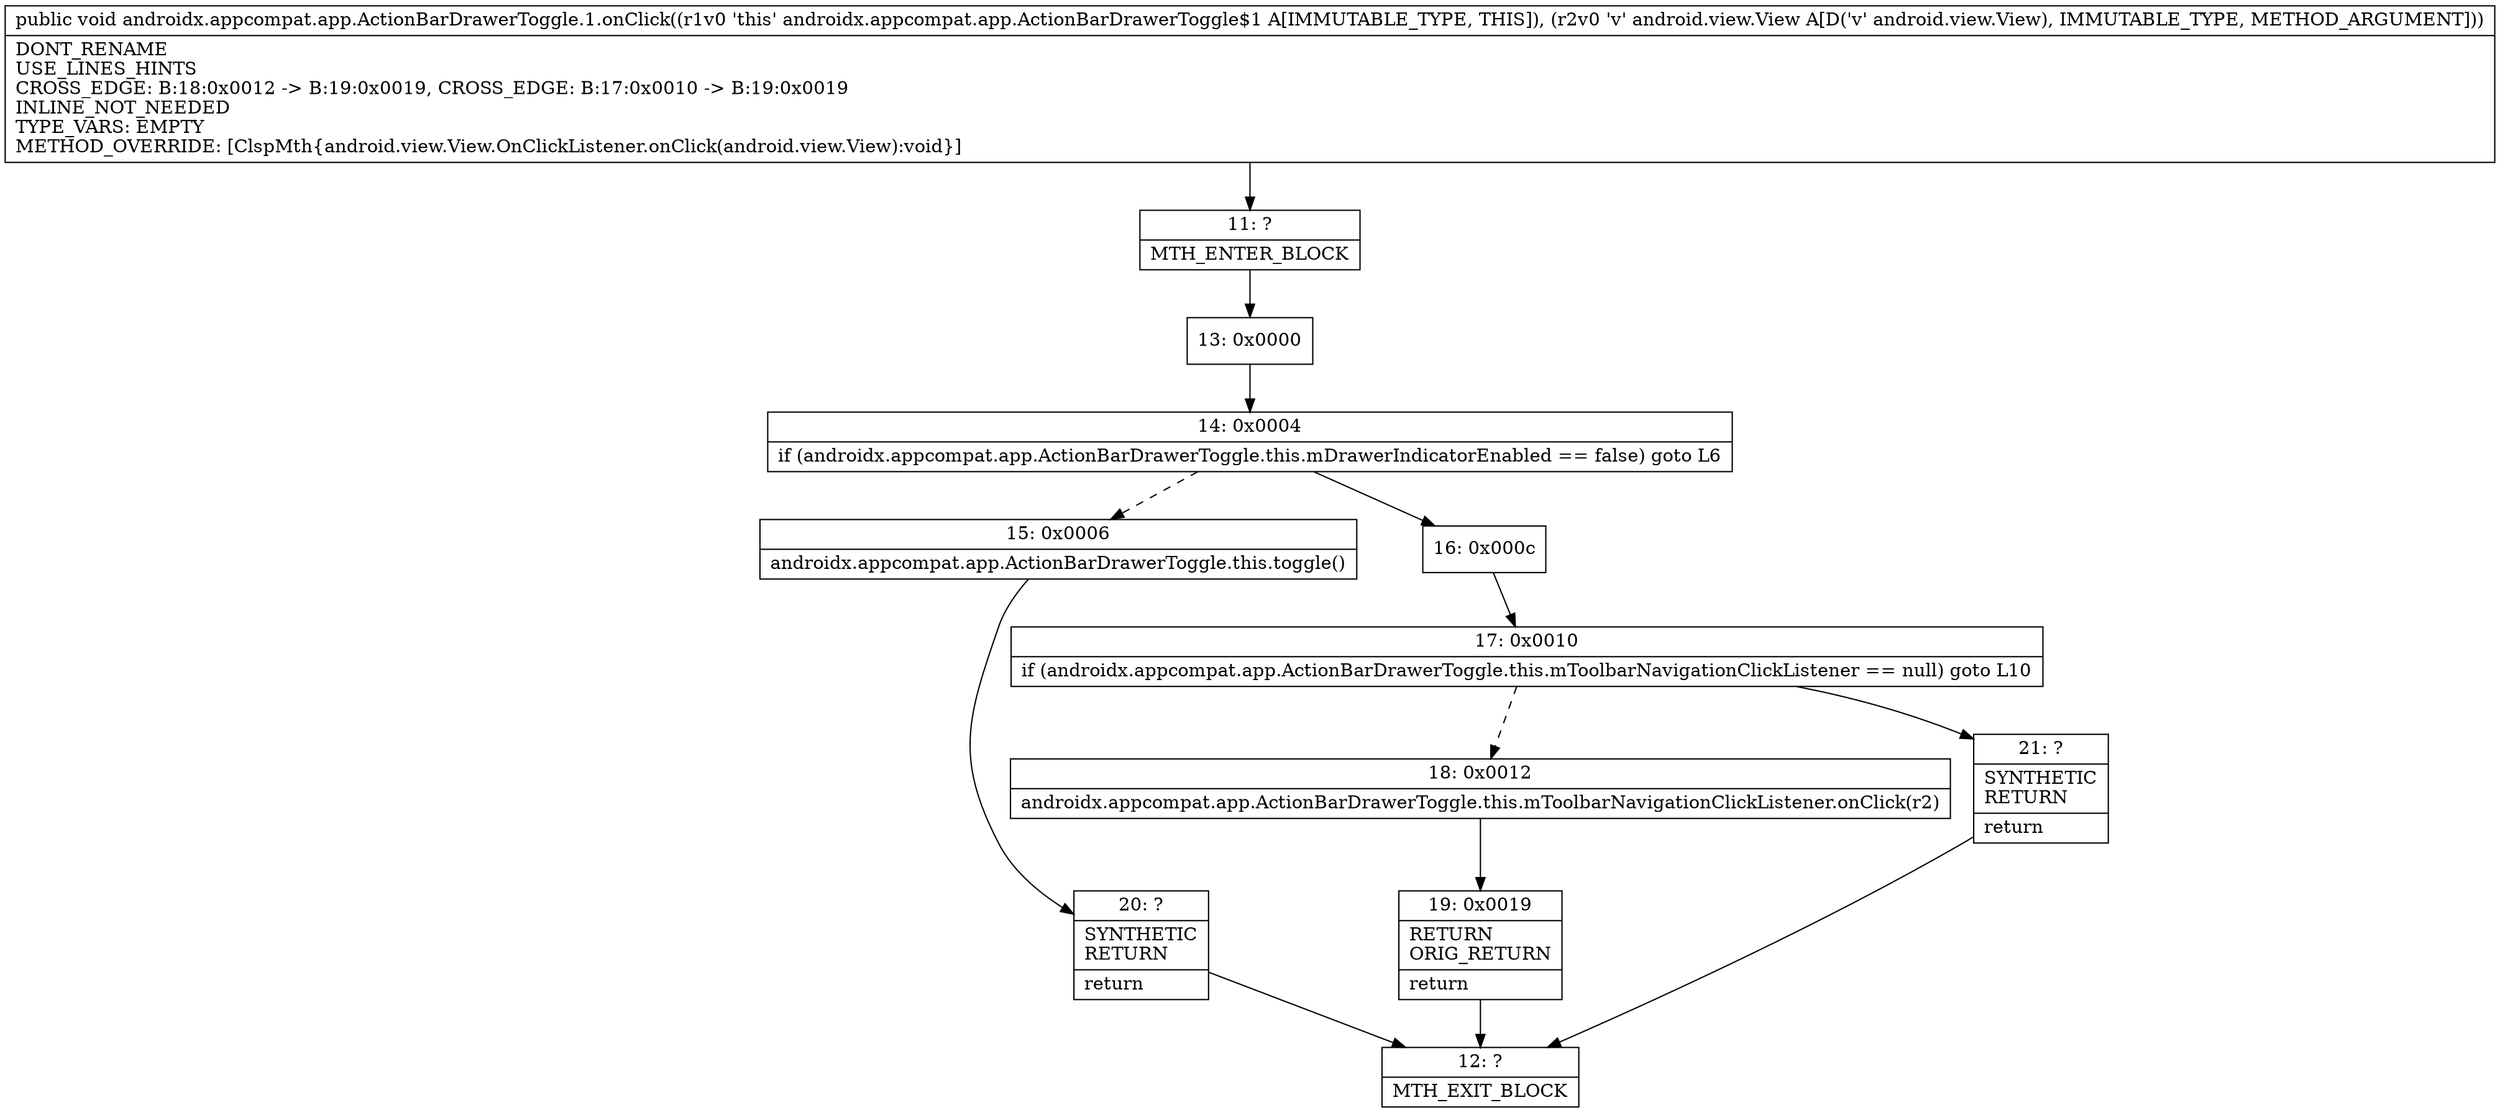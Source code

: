 digraph "CFG forandroidx.appcompat.app.ActionBarDrawerToggle.1.onClick(Landroid\/view\/View;)V" {
Node_11 [shape=record,label="{11\:\ ?|MTH_ENTER_BLOCK\l}"];
Node_13 [shape=record,label="{13\:\ 0x0000}"];
Node_14 [shape=record,label="{14\:\ 0x0004|if (androidx.appcompat.app.ActionBarDrawerToggle.this.mDrawerIndicatorEnabled == false) goto L6\l}"];
Node_15 [shape=record,label="{15\:\ 0x0006|androidx.appcompat.app.ActionBarDrawerToggle.this.toggle()\l}"];
Node_20 [shape=record,label="{20\:\ ?|SYNTHETIC\lRETURN\l|return\l}"];
Node_12 [shape=record,label="{12\:\ ?|MTH_EXIT_BLOCK\l}"];
Node_16 [shape=record,label="{16\:\ 0x000c}"];
Node_17 [shape=record,label="{17\:\ 0x0010|if (androidx.appcompat.app.ActionBarDrawerToggle.this.mToolbarNavigationClickListener == null) goto L10\l}"];
Node_18 [shape=record,label="{18\:\ 0x0012|androidx.appcompat.app.ActionBarDrawerToggle.this.mToolbarNavigationClickListener.onClick(r2)\l}"];
Node_19 [shape=record,label="{19\:\ 0x0019|RETURN\lORIG_RETURN\l|return\l}"];
Node_21 [shape=record,label="{21\:\ ?|SYNTHETIC\lRETURN\l|return\l}"];
MethodNode[shape=record,label="{public void androidx.appcompat.app.ActionBarDrawerToggle.1.onClick((r1v0 'this' androidx.appcompat.app.ActionBarDrawerToggle$1 A[IMMUTABLE_TYPE, THIS]), (r2v0 'v' android.view.View A[D('v' android.view.View), IMMUTABLE_TYPE, METHOD_ARGUMENT]))  | DONT_RENAME\lUSE_LINES_HINTS\lCROSS_EDGE: B:18:0x0012 \-\> B:19:0x0019, CROSS_EDGE: B:17:0x0010 \-\> B:19:0x0019\lINLINE_NOT_NEEDED\lTYPE_VARS: EMPTY\lMETHOD_OVERRIDE: [ClspMth\{android.view.View.OnClickListener.onClick(android.view.View):void\}]\l}"];
MethodNode -> Node_11;Node_11 -> Node_13;
Node_13 -> Node_14;
Node_14 -> Node_15[style=dashed];
Node_14 -> Node_16;
Node_15 -> Node_20;
Node_20 -> Node_12;
Node_16 -> Node_17;
Node_17 -> Node_18[style=dashed];
Node_17 -> Node_21;
Node_18 -> Node_19;
Node_19 -> Node_12;
Node_21 -> Node_12;
}

